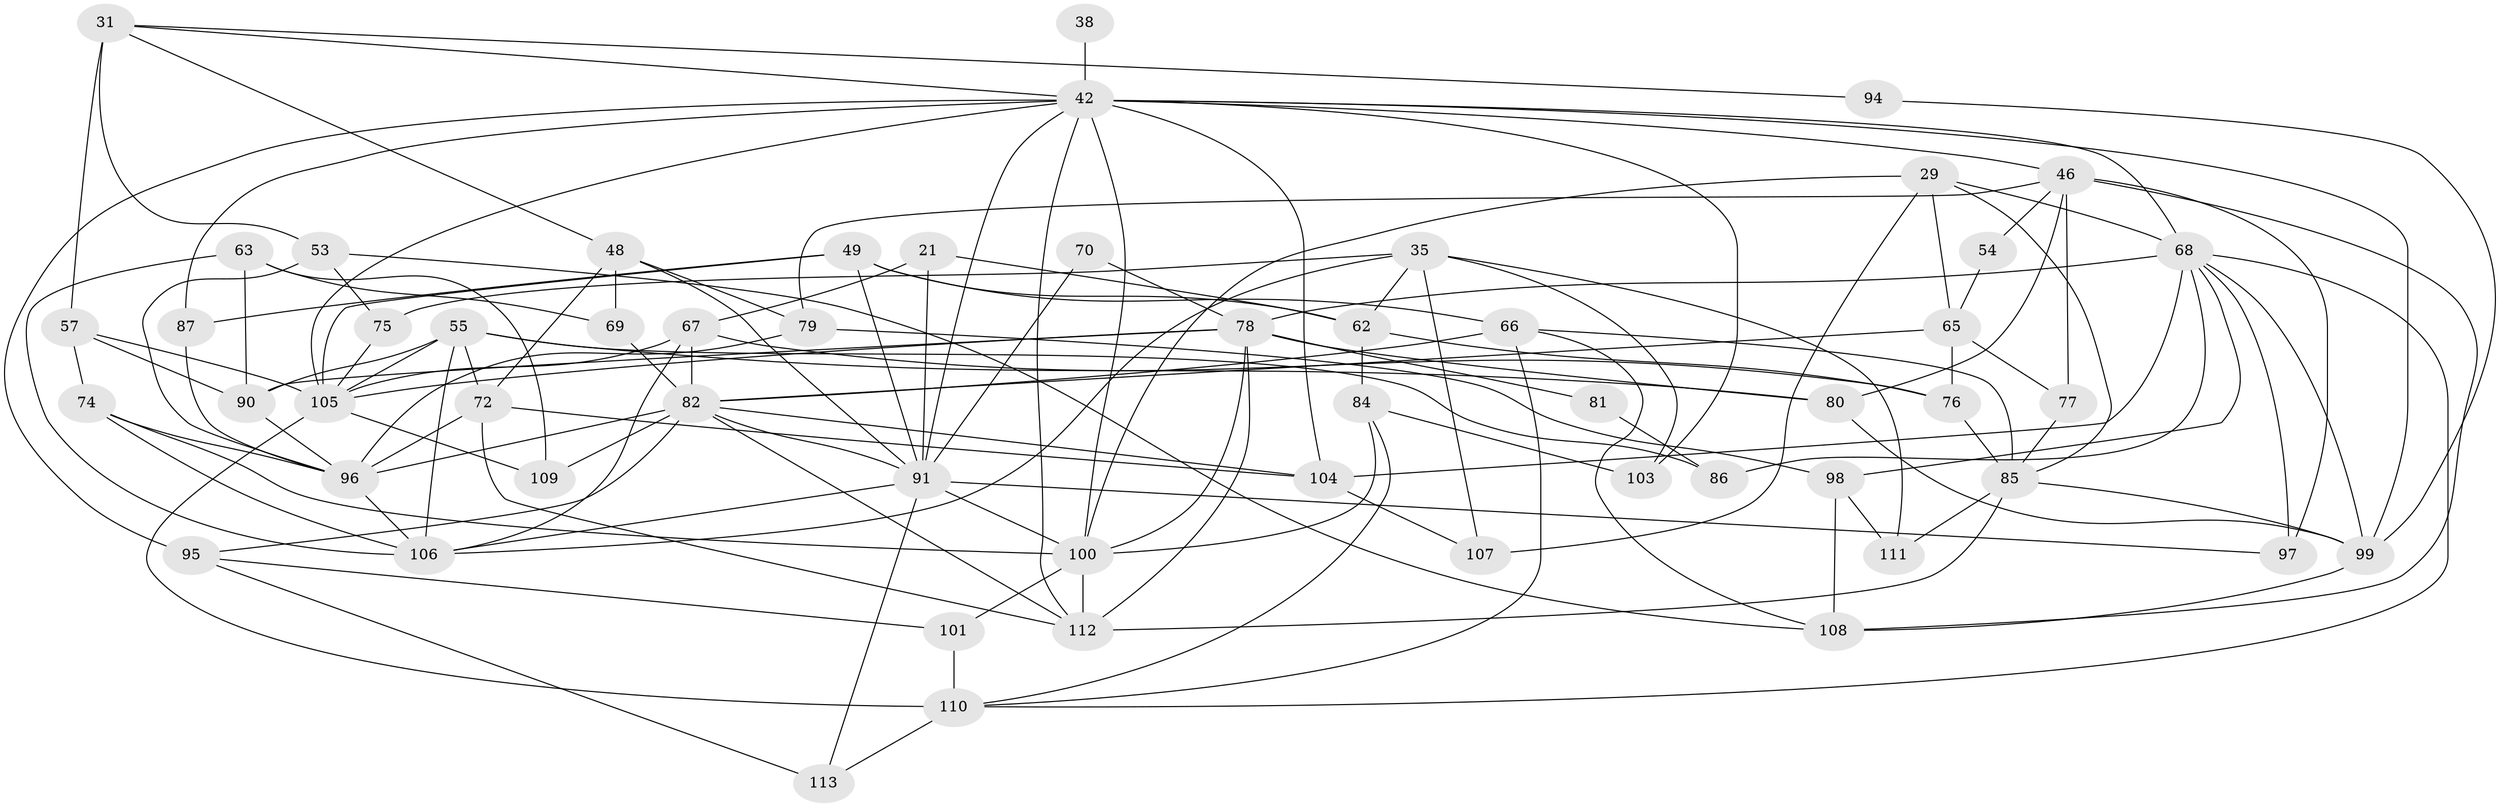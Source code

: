 // original degree distribution, {4: 0.34513274336283184, 7: 0.04424778761061947, 3: 0.24778761061946902, 5: 0.17699115044247787, 2: 0.11504424778761062, 6: 0.061946902654867256, 9: 0.008849557522123894}
// Generated by graph-tools (version 1.1) at 2025/50/03/09/25 04:50:57]
// undirected, 56 vertices, 137 edges
graph export_dot {
graph [start="1"]
  node [color=gray90,style=filled];
  21;
  29 [super="+19"];
  31 [super="+26"];
  35 [super="+16"];
  38;
  42 [super="+11+6"];
  46 [super="+15"];
  48 [super="+10"];
  49 [super="+13+32+47"];
  53;
  54;
  55 [super="+17"];
  57 [super="+18"];
  62 [super="+20"];
  63;
  65 [super="+7"];
  66 [super="+39"];
  67;
  68 [super="+61+51"];
  69;
  70;
  72 [super="+34"];
  74 [super="+73"];
  75;
  76;
  77;
  78 [super="+1+56+71"];
  79;
  80;
  81;
  82 [super="+36+64"];
  84 [super="+8"];
  85;
  86;
  87;
  90;
  91 [super="+43+3+33"];
  94;
  95;
  96 [super="+60"];
  97 [super="+23"];
  98;
  99;
  100 [super="+24+83"];
  101;
  103;
  104 [super="+92+102"];
  105 [super="+52+89+93"];
  106 [super="+5+58"];
  107;
  108;
  109;
  110 [super="+59"];
  111;
  112 [super="+88"];
  113;
  21 -- 91;
  21 -- 67;
  21 -- 62;
  29 -- 85;
  29 -- 65;
  29 -- 100;
  29 -- 107;
  29 -- 68;
  31 -- 42;
  31 -- 48;
  31 -- 57 [weight=2];
  31 -- 53;
  31 -- 94;
  35 -- 111 [weight=2];
  35 -- 103;
  35 -- 107 [weight=2];
  35 -- 75;
  35 -- 62 [weight=2];
  35 -- 106;
  38 -- 42 [weight=2];
  42 -- 87 [weight=2];
  42 -- 91 [weight=2];
  42 -- 46;
  42 -- 103;
  42 -- 95;
  42 -- 99;
  42 -- 104 [weight=2];
  42 -- 112;
  42 -- 100 [weight=3];
  42 -- 68;
  42 -- 105 [weight=2];
  46 -- 108;
  46 -- 54;
  46 -- 80;
  46 -- 97 [weight=2];
  46 -- 77;
  46 -- 79;
  48 -- 69;
  48 -- 91;
  48 -- 79;
  48 -- 72;
  49 -- 87;
  49 -- 66 [weight=2];
  49 -- 62 [weight=2];
  49 -- 91;
  49 -- 105;
  53 -- 108;
  53 -- 75;
  53 -- 96;
  54 -- 65;
  55 -- 80;
  55 -- 86;
  55 -- 90;
  55 -- 72;
  55 -- 106;
  55 -- 105;
  57 -- 74;
  57 -- 90;
  57 -- 105;
  62 -- 76;
  62 -- 84;
  63 -- 90;
  63 -- 69;
  63 -- 109;
  63 -- 106;
  65 -- 77;
  65 -- 76;
  65 -- 82;
  66 -- 85 [weight=2];
  66 -- 108;
  66 -- 82 [weight=2];
  66 -- 110;
  67 -- 76;
  67 -- 106;
  67 -- 105;
  67 -- 82;
  68 -- 97;
  68 -- 78 [weight=3];
  68 -- 110;
  68 -- 86;
  68 -- 98;
  68 -- 99;
  68 -- 104;
  69 -- 82;
  70 -- 91;
  70 -- 78;
  72 -- 96;
  72 -- 112;
  72 -- 104;
  74 -- 100;
  74 -- 106 [weight=2];
  74 -- 96;
  75 -- 105;
  76 -- 85;
  77 -- 85;
  78 -- 81;
  78 -- 80;
  78 -- 100 [weight=3];
  78 -- 112;
  78 -- 90;
  78 -- 105 [weight=2];
  79 -- 96;
  79 -- 98;
  80 -- 99;
  81 -- 86;
  82 -- 91;
  82 -- 112;
  82 -- 109;
  82 -- 96;
  82 -- 104 [weight=2];
  82 -- 95;
  84 -- 103;
  84 -- 100 [weight=2];
  84 -- 110;
  85 -- 99;
  85 -- 111;
  85 -- 112 [weight=2];
  87 -- 96;
  90 -- 96;
  91 -- 113;
  91 -- 100 [weight=2];
  91 -- 97;
  91 -- 106 [weight=2];
  94 -- 99;
  95 -- 101;
  95 -- 113;
  96 -- 106;
  98 -- 108;
  98 -- 111;
  99 -- 108;
  100 -- 112;
  100 -- 101;
  101 -- 110;
  104 -- 107;
  105 -- 109;
  105 -- 110 [weight=2];
  110 -- 113;
}
